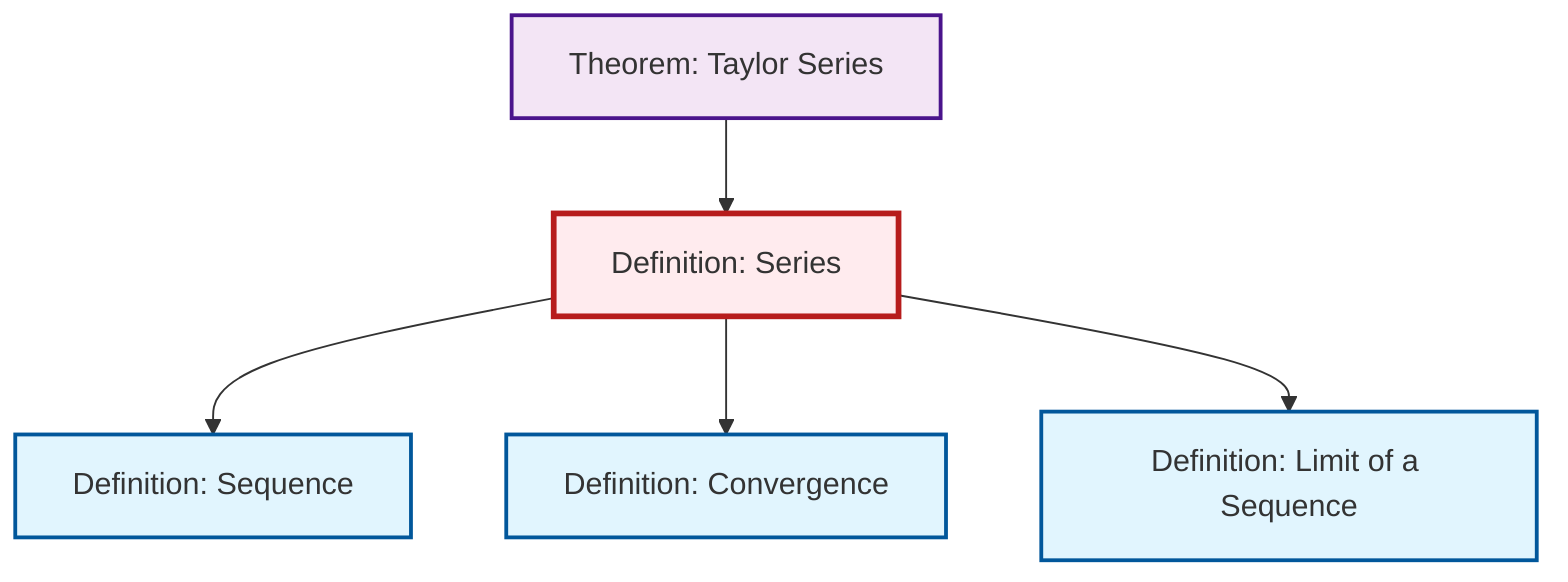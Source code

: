 graph TD
    classDef definition fill:#e1f5fe,stroke:#01579b,stroke-width:2px
    classDef theorem fill:#f3e5f5,stroke:#4a148c,stroke-width:2px
    classDef axiom fill:#fff3e0,stroke:#e65100,stroke-width:2px
    classDef example fill:#e8f5e9,stroke:#1b5e20,stroke-width:2px
    classDef current fill:#ffebee,stroke:#b71c1c,stroke-width:3px
    def-limit["Definition: Limit of a Sequence"]:::definition
    def-convergence["Definition: Convergence"]:::definition
    thm-taylor-series["Theorem: Taylor Series"]:::theorem
    def-series["Definition: Series"]:::definition
    def-sequence["Definition: Sequence"]:::definition
    def-series --> def-sequence
    def-series --> def-convergence
    thm-taylor-series --> def-series
    def-series --> def-limit
    class def-series current